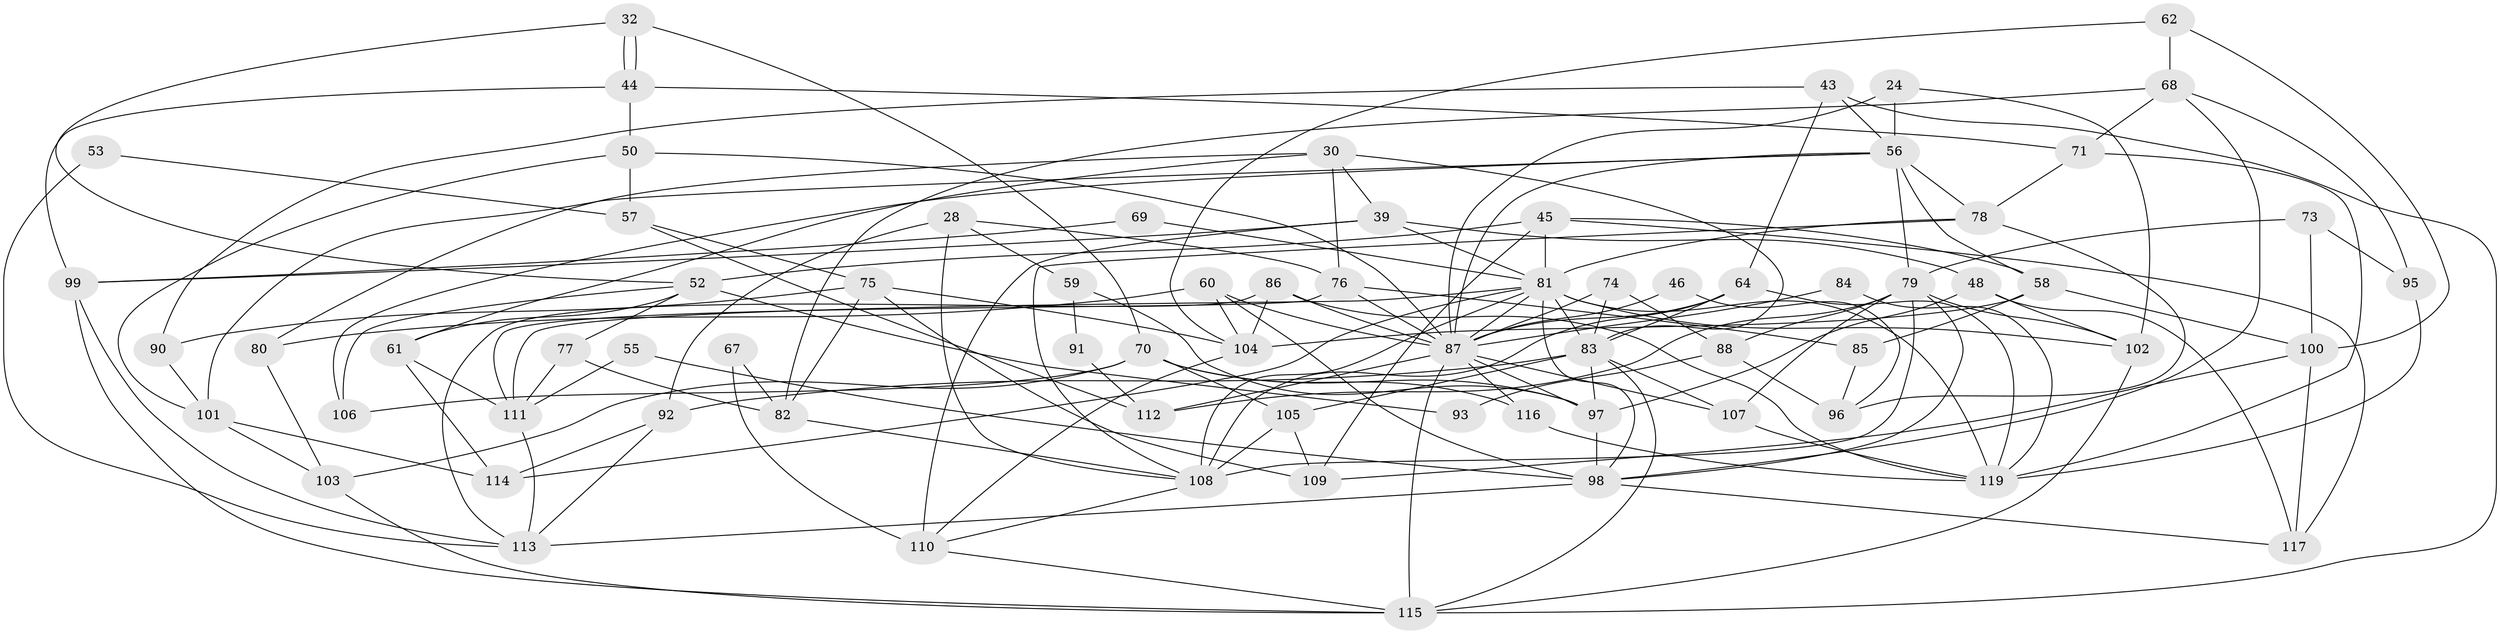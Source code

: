 // original degree distribution, {5: 0.14285714285714285, 2: 0.13445378151260504, 3: 0.24369747899159663, 4: 0.33613445378151263, 7: 0.06722689075630252, 6: 0.06722689075630252, 8: 0.008403361344537815}
// Generated by graph-tools (version 1.1) at 2025/55/03/04/25 21:55:35]
// undirected, 71 vertices, 166 edges
graph export_dot {
graph [start="1"]
  node [color=gray90,style=filled];
  24;
  28;
  30;
  32;
  39 [super="+21"];
  43;
  44;
  45;
  46;
  48;
  50;
  52 [super="+27"];
  53;
  55;
  56 [super="+35"];
  57;
  58 [super="+31"];
  59;
  60;
  61;
  62;
  64 [super="+9+49"];
  67;
  68;
  69;
  70 [super="+29"];
  71;
  73;
  74;
  75;
  76 [super="+11"];
  77;
  78 [super="+40"];
  79 [super="+33"];
  80;
  81 [super="+4+51+34+72"];
  82 [super="+14"];
  83 [super="+10"];
  84;
  85;
  86;
  87 [super="+47+38+22"];
  88;
  90;
  91;
  92;
  93;
  95 [super="+94"];
  96;
  97 [super="+8+42+54"];
  98 [super="+23+25"];
  99;
  100 [super="+13"];
  101;
  102;
  103;
  104;
  105;
  106;
  107 [super="+26"];
  108 [super="+66+89"];
  109 [super="+16"];
  110;
  111 [super="+63"];
  112;
  113 [super="+18"];
  114;
  115 [super="+19+36"];
  116;
  117;
  119 [super="+118"];
  24 -- 102;
  24 -- 56 [weight=2];
  24 -- 87;
  28 -- 59;
  28 -- 76;
  28 -- 92;
  28 -- 108 [weight=2];
  30 -- 61;
  30 -- 80;
  30 -- 83;
  30 -- 76;
  30 -- 39;
  32 -- 44;
  32 -- 44;
  32 -- 70;
  32 -- 52;
  39 -- 99;
  39 -- 48;
  39 -- 110;
  39 -- 81;
  43 -- 90;
  43 -- 115;
  43 -- 56;
  43 -- 64;
  44 -- 50;
  44 -- 71;
  44 -- 99;
  45 -- 58;
  45 -- 52 [weight=2];
  45 -- 117;
  45 -- 81;
  45 -- 109;
  46 -- 87;
  46 -- 96;
  48 -- 117;
  48 -- 102;
  48 -- 97;
  50 -- 101;
  50 -- 57;
  50 -- 87;
  52 -- 77;
  52 -- 61;
  52 -- 93;
  52 -- 106;
  53 -- 57;
  53 -- 113;
  55 -- 98;
  55 -- 111;
  56 -- 58 [weight=2];
  56 -- 79 [weight=2];
  56 -- 101;
  56 -- 87 [weight=2];
  56 -- 106;
  56 -- 78;
  57 -- 75;
  57 -- 112;
  58 -- 104;
  58 -- 100;
  58 -- 85;
  59 -- 97;
  59 -- 91;
  60 -- 80;
  60 -- 104;
  60 -- 98;
  60 -- 87 [weight=2];
  61 -- 114;
  61 -- 111;
  62 -- 104;
  62 -- 100;
  62 -- 68;
  64 -- 83;
  64 -- 108 [weight=2];
  64 -- 119;
  64 -- 87;
  67 -- 110;
  67 -- 82;
  68 -- 71;
  68 -- 82;
  68 -- 95;
  68 -- 98;
  69 -- 99;
  69 -- 81;
  70 -- 116;
  70 -- 103;
  70 -- 105;
  70 -- 106;
  70 -- 97;
  71 -- 78;
  71 -- 119;
  73 -- 95 [weight=2];
  73 -- 79 [weight=2];
  73 -- 100;
  74 -- 83;
  74 -- 88;
  74 -- 87;
  75 -- 104;
  75 -- 90;
  75 -- 82;
  75 -- 109;
  76 -- 85;
  76 -- 111;
  76 -- 87;
  77 -- 111;
  77 -- 82;
  78 -- 96;
  78 -- 81;
  78 -- 108;
  79 -- 102;
  79 -- 107;
  79 -- 112;
  79 -- 88;
  79 -- 98;
  79 -- 108 [weight=2];
  80 -- 103;
  81 -- 102;
  81 -- 111 [weight=2];
  81 -- 83;
  81 -- 119 [weight=3];
  81 -- 98;
  81 -- 108 [weight=2];
  81 -- 114;
  81 -- 87 [weight=3];
  82 -- 108;
  83 -- 105;
  83 -- 107;
  83 -- 115;
  83 -- 97;
  83 -- 92;
  84 -- 119;
  84 -- 87;
  85 -- 96;
  86 -- 104;
  86 -- 113;
  86 -- 119;
  86 -- 87;
  87 -- 112;
  87 -- 116;
  87 -- 115 [weight=3];
  87 -- 97 [weight=3];
  87 -- 107;
  88 -- 93;
  88 -- 96;
  90 -- 101;
  91 -- 112;
  92 -- 113;
  92 -- 114;
  95 -- 119;
  97 -- 98 [weight=4];
  98 -- 117;
  98 -- 113;
  99 -- 113;
  99 -- 115;
  100 -- 117;
  100 -- 109;
  101 -- 114;
  101 -- 103;
  102 -- 115;
  103 -- 115;
  104 -- 110;
  105 -- 109;
  105 -- 108;
  107 -- 119;
  108 -- 110;
  110 -- 115;
  111 -- 113;
  116 -- 119;
}
